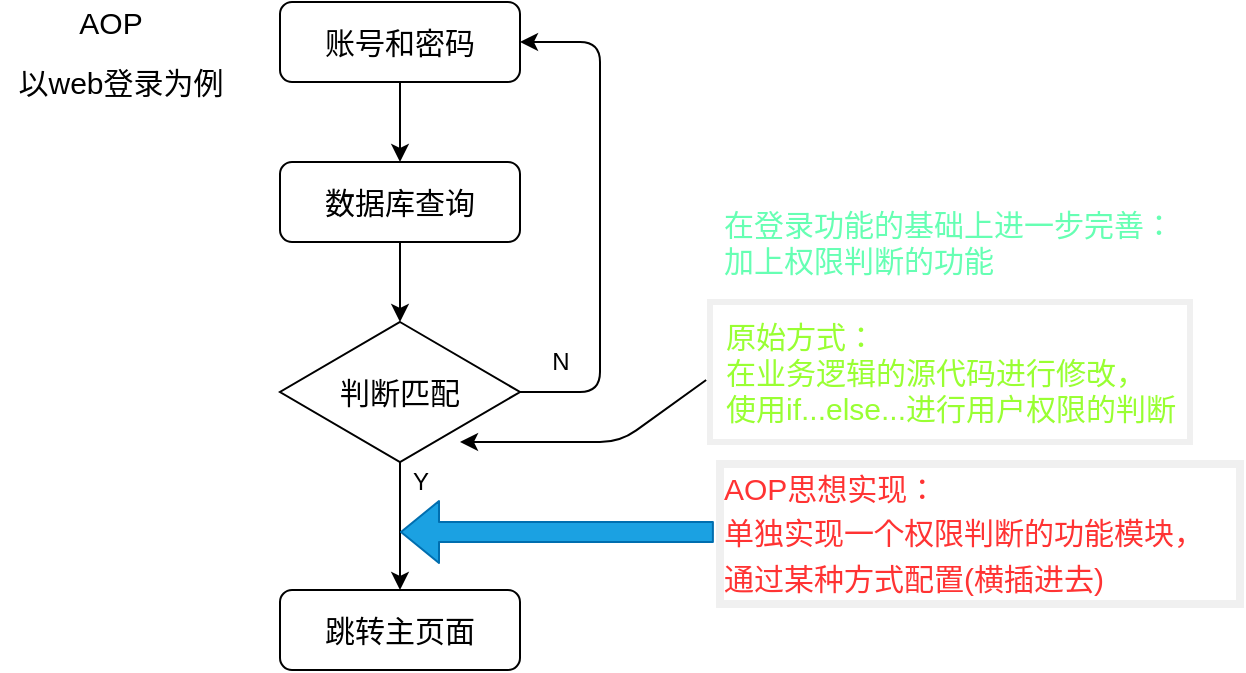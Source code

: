 <mxfile>
    <diagram id="MxwKrJ9UxYKWV8-siE7C" name="第 1 页">
        <mxGraphModel dx="788" dy="518" grid="1" gridSize="10" guides="1" tooltips="1" connect="1" arrows="1" fold="1" page="1" pageScale="1" pageWidth="827" pageHeight="1169" math="0" shadow="0">
            <root>
                <mxCell id="0"/>
                <mxCell id="1" parent="0"/>
                <mxCell id="2" value="&lt;font style=&quot;font-size: 15px&quot;&gt;AOP&lt;/font&gt;" style="text;html=1;align=center;verticalAlign=middle;resizable=0;points=[];autosize=1;strokeColor=none;" vertex="1" parent="1">
                    <mxGeometry x="70" y="40" width="50" height="20" as="geometry"/>
                </mxCell>
                <mxCell id="4" value="&lt;font style=&quot;font-size: 15px&quot;&gt;账号和密码&lt;/font&gt;" style="rounded=1;whiteSpace=wrap;html=1;" vertex="1" parent="1">
                    <mxGeometry x="180" y="40" width="120" height="40" as="geometry"/>
                </mxCell>
                <mxCell id="5" value="&lt;font style=&quot;font-size: 15px&quot;&gt;以web登录为例&lt;/font&gt;" style="text;html=1;align=center;verticalAlign=middle;resizable=0;points=[];autosize=1;strokeColor=none;" vertex="1" parent="1">
                    <mxGeometry x="40" y="70" width="120" height="20" as="geometry"/>
                </mxCell>
                <mxCell id="9" value="&lt;font style=&quot;font-size: 15px&quot;&gt;数据库查询&lt;/font&gt;" style="rounded=1;whiteSpace=wrap;html=1;" vertex="1" parent="1">
                    <mxGeometry x="180" y="120" width="120" height="40" as="geometry"/>
                </mxCell>
                <mxCell id="11" value="&lt;font style=&quot;font-size: 15px&quot;&gt;判断匹配&lt;/font&gt;" style="rhombus;whiteSpace=wrap;html=1;" vertex="1" parent="1">
                    <mxGeometry x="180" y="200" width="120" height="70" as="geometry"/>
                </mxCell>
                <mxCell id="12" value="&lt;font style=&quot;font-size: 15px&quot;&gt;跳转主页面&lt;/font&gt;" style="rounded=1;whiteSpace=wrap;html=1;" vertex="1" parent="1">
                    <mxGeometry x="180" y="334" width="120" height="40" as="geometry"/>
                </mxCell>
                <mxCell id="13" value="" style="endArrow=classic;html=1;entryX=0.5;entryY=0;entryDx=0;entryDy=0;exitX=0.5;exitY=1;exitDx=0;exitDy=0;" edge="1" parent="1" source="4" target="9">
                    <mxGeometry width="50" height="50" relative="1" as="geometry">
                        <mxPoint x="363.5" y="140" as="sourcePoint"/>
                        <mxPoint x="413.5" y="90" as="targetPoint"/>
                    </mxGeometry>
                </mxCell>
                <mxCell id="14" value="" style="endArrow=classic;html=1;entryX=0.5;entryY=0;entryDx=0;entryDy=0;exitX=0.5;exitY=1;exitDx=0;exitDy=0;" edge="1" parent="1" source="9" target="11">
                    <mxGeometry width="50" height="50" relative="1" as="geometry">
                        <mxPoint x="250" y="90" as="sourcePoint"/>
                        <mxPoint x="250" y="130" as="targetPoint"/>
                    </mxGeometry>
                </mxCell>
                <mxCell id="15" value="" style="endArrow=classic;html=1;entryX=0.5;entryY=0;entryDx=0;entryDy=0;" edge="1" parent="1" target="12">
                    <mxGeometry width="50" height="50" relative="1" as="geometry">
                        <mxPoint x="240" y="270" as="sourcePoint"/>
                        <mxPoint x="260" y="140" as="targetPoint"/>
                    </mxGeometry>
                </mxCell>
                <mxCell id="17" value="" style="endArrow=classic;html=1;exitX=1;exitY=0.5;exitDx=0;exitDy=0;entryX=1;entryY=0.5;entryDx=0;entryDy=0;" edge="1" parent="1" source="11" target="4">
                    <mxGeometry width="50" height="50" relative="1" as="geometry">
                        <mxPoint x="380" y="240" as="sourcePoint"/>
                        <mxPoint x="430" y="190" as="targetPoint"/>
                        <Array as="points">
                            <mxPoint x="340" y="235"/>
                            <mxPoint x="340" y="150"/>
                            <mxPoint x="340" y="60"/>
                        </Array>
                    </mxGeometry>
                </mxCell>
                <mxCell id="18" value="N" style="text;html=1;align=center;verticalAlign=middle;resizable=0;points=[];autosize=1;strokeColor=none;" vertex="1" parent="1">
                    <mxGeometry x="310" y="210" width="20" height="20" as="geometry"/>
                </mxCell>
                <mxCell id="19" value="Y" style="text;html=1;align=center;verticalAlign=middle;resizable=0;points=[];autosize=1;strokeColor=none;" vertex="1" parent="1">
                    <mxGeometry x="240" y="270" width="20" height="20" as="geometry"/>
                </mxCell>
                <mxCell id="20" value="&lt;font style=&quot;font-size: 15px&quot; color=&quot;#66ffb3&quot;&gt;在登录功能的基础上进一步完善：&lt;br&gt;加上权限判断的功能&lt;/font&gt;" style="text;html=1;align=left;verticalAlign=middle;resizable=0;points=[];autosize=1;strokeColor=none;" vertex="1" parent="1">
                    <mxGeometry x="400" y="140" width="240" height="40" as="geometry"/>
                </mxCell>
                <mxCell id="21" value="&lt;p style=&quot;line-height: 110%&quot;&gt;&lt;/p&gt;&lt;div style=&quot;text-align: left ; font-size: 15px&quot;&gt;&lt;span&gt;&lt;font style=&quot;font-size: 15px&quot; color=&quot;#99ff33&quot;&gt;原始方式：&lt;/font&gt;&lt;/span&gt;&lt;/div&gt;&lt;div style=&quot;text-align: left ; font-size: 15px&quot;&gt;&lt;span&gt;&lt;font style=&quot;font-size: 15px&quot; color=&quot;#99ff33&quot;&gt;在业务逻辑的源代码进行修改，&lt;/font&gt;&lt;/span&gt;&lt;/div&gt;&lt;div style=&quot;text-align: left ; font-size: 15px&quot;&gt;&lt;span&gt;&lt;font style=&quot;font-size: 15px&quot; color=&quot;#99ff33&quot;&gt;使用if...else...进行用户权限的判断&lt;/font&gt;&lt;/span&gt;&lt;/div&gt;&lt;p&gt;&lt;/p&gt;" style="text;html=1;align=center;verticalAlign=middle;resizable=0;points=[];autosize=1;strokeWidth=3;strokeColor=#f0f0f0;" vertex="1" parent="1">
                    <mxGeometry x="395" y="190" width="240" height="70" as="geometry"/>
                </mxCell>
                <mxCell id="22" value="&lt;font style=&quot;font-size: 15px ; line-height: 150%&quot; color=&quot;#ff3333&quot;&gt;AOP思想实现：&lt;br&gt;单独实现一个权限判断的功能模块，&lt;br&gt;通过某种方式配置(横插进去)&lt;br&gt;&lt;/font&gt;" style="text;html=1;align=left;verticalAlign=middle;resizable=0;points=[];autosize=1;strokeColor=#f0f0f0;strokeWidth=4;perimeterSpacing=14;" vertex="1" parent="1">
                    <mxGeometry x="400" y="271" width="260" height="70" as="geometry"/>
                </mxCell>
                <mxCell id="24" value="" style="shape=flexArrow;endArrow=classic;html=1;exitX=0.038;exitY=0.526;exitDx=0;exitDy=0;exitPerimeter=0;fillColor=#1ba1e2;strokeColor=#006EAF;" edge="1" parent="1">
                    <mxGeometry width="50" height="50" relative="1" as="geometry">
                        <mxPoint x="396.944" y="305.028" as="sourcePoint"/>
                        <mxPoint x="240" y="305" as="targetPoint"/>
                    </mxGeometry>
                </mxCell>
                <mxCell id="26" value="" style="endArrow=classic;html=1;exitX=-0.008;exitY=0.557;exitDx=0;exitDy=0;exitPerimeter=0;" edge="1" parent="1" source="21">
                    <mxGeometry width="50" height="50" relative="1" as="geometry">
                        <mxPoint x="380" y="260" as="sourcePoint"/>
                        <mxPoint x="270" y="260" as="targetPoint"/>
                        <Array as="points">
                            <mxPoint x="350" y="260"/>
                        </Array>
                    </mxGeometry>
                </mxCell>
            </root>
        </mxGraphModel>
    </diagram>
    <diagram id="rHNggGMH3Kh21SH_1HXq" name="第 2 页">
        <mxGraphModel dx="788" dy="518" grid="1" gridSize="10" guides="1" tooltips="1" connect="1" arrows="1" fold="1" page="1" pageScale="1" pageWidth="827" pageHeight="1169" math="0" shadow="0">
            <root>
                <mxCell id="pQehtu8LGlxPZs8t8zNd-0"/>
                <mxCell id="pQehtu8LGlxPZs8t8zNd-1" parent="pQehtu8LGlxPZs8t8zNd-0"/>
                <mxCell id="pQehtu8LGlxPZs8t8zNd-2" value="&lt;font style=&quot;font-size: 15px&quot;&gt;interface UseDao{&lt;br&gt;&amp;nbsp; &amp;nbsp; public void login();&lt;br&gt;}&lt;/font&gt;" style="rounded=0;whiteSpace=wrap;html=1;strokeColor=#f0f0f0;strokeWidth=1;align=left;" vertex="1" parent="pQehtu8LGlxPZs8t8zNd-1">
                    <mxGeometry x="80" y="69" width="150" height="66" as="geometry"/>
                </mxCell>
                <mxCell id="pQehtu8LGlxPZs8t8zNd-3" value="&lt;font style=&quot;font-size: 15px&quot;&gt;class UseDaoImpl implements UserDao{&lt;br&gt;&amp;nbsp; &amp;nbsp; public void login(){&lt;br&gt;&amp;nbsp; &amp;nbsp; &amp;nbsp; ......&lt;br&gt;&amp;nbsp; &amp;nbsp; }&lt;br&gt;}&lt;/font&gt;" style="rounded=0;whiteSpace=wrap;html=1;strokeColor=#f0f0f0;strokeWidth=1;align=left;" vertex="1" parent="pQehtu8LGlxPZs8t8zNd-1">
                    <mxGeometry x="15" y="190" width="280" height="100" as="geometry"/>
                </mxCell>
                <mxCell id="pQehtu8LGlxPZs8t8zNd-4" value="&lt;font style=&quot;font-size: 15px&quot;&gt;创建UserDao接口实现类代理对象&lt;br&gt;增强类的对象&lt;br&gt;代理对象&lt;span class=&quot;hljs-title&quot; style=&quot;margin: 0px ; padding: 0px ; color: rgb(163 , 21 , 21) ; line-height: 1.5 ; font-family: &amp;#34;courier new&amp;#34; , sans-serif ; font-size: 12px ; background-color: rgb(245 , 245 , 245)&quot;&gt;&lt;br&gt;&lt;/span&gt;class Proxy implements UserDao{&lt;br&gt;&amp;nbsp; &amp;nbsp; &amp;nbsp; @override&lt;br&gt;&amp;nbsp; &amp;nbsp; &amp;nbsp; public void login(){&lt;br&gt;&amp;nbsp; &amp;nbsp; &amp;nbsp; &amp;nbsp; &amp;nbsp;.....&lt;br&gt;&amp;nbsp; &amp;nbsp; &amp;nbsp; }&lt;br&gt;&amp;nbsp; &amp;nbsp;&amp;nbsp;&lt;br&gt;&amp;nbsp; &amp;nbsp; &amp;nbsp; public void authority(){&lt;br&gt;&amp;nbsp; &amp;nbsp; &amp;nbsp; &amp;nbsp; &amp;nbsp; ......&lt;br&gt;&amp;nbsp; &amp;nbsp; &amp;nbsp; }&lt;/font&gt;&lt;font&gt;&lt;br&gt;&lt;span style=&quot;font-size: 15px&quot;&gt;}&lt;/span&gt;&lt;br&gt;&lt;/font&gt;" style="rounded=0;whiteSpace=wrap;html=1;strokeColor=#f0f0f0;strokeWidth=1;align=left;" vertex="1" parent="pQehtu8LGlxPZs8t8zNd-1">
                    <mxGeometry x="400" y="20" width="270" height="230" as="geometry"/>
                </mxCell>
                <mxCell id="pQehtu8LGlxPZs8t8zNd-5" value="" style="endArrow=none;html=1;entryX=1;entryY=1;entryDx=0;entryDy=0;exitX=0;exitY=0.5;exitDx=0;exitDy=0;" edge="1" parent="pQehtu8LGlxPZs8t8zNd-1" source="pQehtu8LGlxPZs8t8zNd-4" target="pQehtu8LGlxPZs8t8zNd-2">
                    <mxGeometry width="50" height="50" relative="1" as="geometry">
                        <mxPoint x="380" y="210" as="sourcePoint"/>
                        <mxPoint x="430" y="160" as="targetPoint"/>
                    </mxGeometry>
                </mxCell>
            </root>
        </mxGraphModel>
    </diagram>
    <diagram id="VT9WzRgMU-8TAWlMRoAO" name="第 3 页">
        <mxGraphModel dx="788" dy="518" grid="1" gridSize="10" guides="1" tooltips="1" connect="1" arrows="1" fold="1" page="1" pageScale="1" pageWidth="827" pageHeight="1169" math="0" shadow="0">
            <root>
                <mxCell id="iht0yi0Yv3TRVCbiTUpX-0"/>
                <mxCell id="iht0yi0Yv3TRVCbiTUpX-1" parent="iht0yi0Yv3TRVCbiTUpX-0"/>
                <mxCell id="859noLcL7HjbiSe2LwUK-0" value="&lt;font style=&quot;font-size: 15px&quot;&gt;class User{&lt;br&gt;&amp;nbsp; &amp;nbsp; public void add(){&lt;br&gt;&amp;nbsp; &amp;nbsp; &amp;nbsp; ......&lt;br&gt;&amp;nbsp; &amp;nbsp; }&lt;br&gt;}&lt;/font&gt;" style="rounded=0;whiteSpace=wrap;html=1;strokeColor=#f0f0f0;strokeWidth=1;align=left;" vertex="1" parent="iht0yi0Yv3TRVCbiTUpX-1">
                    <mxGeometry x="20" y="120" width="170" height="100" as="geometry"/>
                </mxCell>
                <mxCell id="859noLcL7HjbiSe2LwUK-1" value="&lt;font style=&quot;font-size: 15px&quot;&gt;class Student extends User{&lt;br&gt;&amp;nbsp; &amp;nbsp; public void add(){&lt;br&gt;&amp;nbsp; &amp;nbsp; &amp;nbsp; &amp;nbsp; &amp;nbsp;super.add();&lt;br&gt;&amp;nbsp; &amp;nbsp; &amp;nbsp; &amp;nbsp; &lt;font color=&quot;#99ff33&quot;&gt;&amp;nbsp;//增强逻辑代码&lt;/font&gt;&lt;br&gt;&amp;nbsp; &amp;nbsp; }&lt;br&gt;}&lt;/font&gt;" style="rounded=0;whiteSpace=wrap;html=1;strokeColor=#f0f0f0;strokeWidth=1;align=left;" vertex="1" parent="iht0yi0Yv3TRVCbiTUpX-1">
                    <mxGeometry x="280" y="40" width="250" height="110" as="geometry"/>
                </mxCell>
                <mxCell id="859noLcL7HjbiSe2LwUK-2" value="&lt;font style=&quot;font-size: 15px&quot;&gt;原始方式&lt;/font&gt;" style="text;html=1;align=center;verticalAlign=middle;resizable=0;points=[];autosize=1;strokeColor=none;" vertex="1" parent="iht0yi0Yv3TRVCbiTUpX-1">
                    <mxGeometry x="270" y="10" width="80" height="20" as="geometry"/>
                </mxCell>
                <mxCell id="859noLcL7HjbiSe2LwUK-3" value="&lt;div style=&quot;text-align: center&quot;&gt;&lt;span style=&quot;font-size: 15px&quot;&gt;&lt;font face=&quot;helvetica&quot;&gt;创建当前类子类的代理对象&lt;/font&gt;&lt;/span&gt;&lt;/div&gt;" style="text;whiteSpace=wrap;html=1;" vertex="1" parent="iht0yi0Yv3TRVCbiTUpX-1">
                    <mxGeometry x="280" y="198" width="260" height="30" as="geometry"/>
                </mxCell>
                <mxCell id="vjtp6X2vTVOjVe2IrRGf-0" value="&lt;font style=&quot;font-size: 15px&quot;&gt;代理对象&lt;/font&gt;" style="rounded=0;whiteSpace=wrap;html=1;strokeColor=#f0f0f0;strokeWidth=1;" vertex="1" parent="iht0yi0Yv3TRVCbiTUpX-1">
                    <mxGeometry x="280" y="230" width="110" height="40" as="geometry"/>
                </mxCell>
                <mxCell id="vjtp6X2vTVOjVe2IrRGf-1" value="" style="endArrow=classic;html=1;exitX=0;exitY=0.5;exitDx=0;exitDy=0;entryX=1;entryY=0.5;entryDx=0;entryDy=0;" edge="1" parent="iht0yi0Yv3TRVCbiTUpX-1" source="vjtp6X2vTVOjVe2IrRGf-0" target="859noLcL7HjbiSe2LwUK-0">
                    <mxGeometry width="50" height="50" relative="1" as="geometry">
                        <mxPoint x="380" y="270" as="sourcePoint"/>
                        <mxPoint x="430" y="220" as="targetPoint"/>
                    </mxGeometry>
                </mxCell>
            </root>
        </mxGraphModel>
    </diagram>
    <diagram id="eqC57guWwSWqzwwFaeNa" name="第 4 页">
        <mxGraphModel dx="1000" dy="518" grid="1" gridSize="10" guides="1" tooltips="1" connect="1" arrows="1" fold="1" page="1" pageScale="1" pageWidth="827" pageHeight="1169" math="0" shadow="0">
            <root>
                <mxCell id="Qu-EivkXQV3qwrYWNpOc-0"/>
                <mxCell id="Qu-EivkXQV3qwrYWNpOc-1" parent="Qu-EivkXQV3qwrYWNpOc-0"/>
                <mxCell id="Qu-EivkXQV3qwrYWNpOc-4" value="&lt;font style=&quot;font-size: 15px&quot;&gt;&lt;font color=&quot;#66ffb3&quot; style=&quot;font-size: 15px&quot;&gt;1、连接点&lt;/font&gt;&lt;br&gt;类里面可以被增强(增加功能的方法)，这些方法被称为【连接点】&lt;br&gt;在User类中add,delete,update,query都是【连接点】&lt;/font&gt;" style="text;html=1;align=left;verticalAlign=middle;resizable=0;points=[];autosize=1;strokeColor=none;" vertex="1" parent="Qu-EivkXQV3qwrYWNpOc-1">
                    <mxGeometry x="387" y="10" width="450" height="50" as="geometry"/>
                </mxCell>
                <mxCell id="Qu-EivkXQV3qwrYWNpOc-5" value="&lt;font style=&quot;font-size: 15px&quot;&gt;&lt;font color=&quot;#66ffb3&quot; style=&quot;font-size: 15px&quot;&gt;2、切入点&lt;/font&gt;&lt;br&gt;在实际编程中真正增强(增加功能的方法)，这些方法称为【切入点】&lt;br&gt;如过实际编程中，只增强了add方法，那么add方法就是【切入点】&lt;/font&gt;" style="text;html=1;align=left;verticalAlign=middle;resizable=0;points=[];autosize=1;strokeColor=none;" vertex="1" parent="Qu-EivkXQV3qwrYWNpOc-1">
                    <mxGeometry x="385" y="78" width="460" height="50" as="geometry"/>
                </mxCell>
                <mxCell id="Qu-EivkXQV3qwrYWNpOc-6" value="&lt;font style=&quot;font-size: 15px&quot;&gt;&lt;font color=&quot;#66ffb3&quot;&gt;3、通知(增强)&lt;/font&gt;&lt;br&gt;实际编写增加功能的代码片段，&lt;br&gt;在add方法中增加日志功能，那么在怎加的日志功能就是【通知】&lt;br&gt;&lt;font color=&quot;#80ff00&quot;&gt;分类：前置通知、后置通知、环绕通知、异常通知、最终通知&lt;/font&gt;&lt;br&gt;&lt;/font&gt;" style="text;html=1;align=left;verticalAlign=middle;resizable=0;points=[];autosize=1;strokeColor=none;" vertex="1" parent="Qu-EivkXQV3qwrYWNpOc-1">
                    <mxGeometry x="384" y="140" width="450" height="70" as="geometry"/>
                </mxCell>
                <mxCell id="Qu-EivkXQV3qwrYWNpOc-7" value="&lt;font style=&quot;font-size: 15px&quot;&gt;&lt;font color=&quot;#66ffb3&quot;&gt;4、切面（是一个动作）&lt;/font&gt;&lt;br&gt;把通知应用到切入点的过程&lt;br&gt;&lt;/font&gt;" style="text;html=1;align=left;verticalAlign=middle;resizable=0;points=[];autosize=1;strokeColor=none;" vertex="1" parent="Qu-EivkXQV3qwrYWNpOc-1">
                    <mxGeometry x="384" y="235" width="200" height="40" as="geometry"/>
                </mxCell>
                <mxCell id="WKyiIrFrO9hQHFK26-XF-15" value="" style="group" vertex="1" connectable="0" parent="Qu-EivkXQV3qwrYWNpOc-1">
                    <mxGeometry x="3" width="480" height="334" as="geometry"/>
                </mxCell>
                <mxCell id="WKyiIrFrO9hQHFK26-XF-0" value="&lt;font style=&quot;font-size: 15px&quot;&gt;账号和密码&lt;/font&gt;" style="rounded=1;whiteSpace=wrap;html=1;" vertex="1" parent="WKyiIrFrO9hQHFK26-XF-15">
                    <mxGeometry width="120" height="40" as="geometry"/>
                </mxCell>
                <mxCell id="WKyiIrFrO9hQHFK26-XF-1" value="&lt;font style=&quot;font-size: 15px&quot;&gt;数据库查询&lt;/font&gt;" style="rounded=1;whiteSpace=wrap;html=1;" vertex="1" parent="WKyiIrFrO9hQHFK26-XF-15">
                    <mxGeometry y="80" width="120" height="40" as="geometry"/>
                </mxCell>
                <mxCell id="WKyiIrFrO9hQHFK26-XF-2" value="&lt;font style=&quot;font-size: 15px&quot;&gt;判断匹配&lt;br&gt;登录&lt;br&gt;&lt;/font&gt;" style="rhombus;whiteSpace=wrap;html=1;" vertex="1" parent="WKyiIrFrO9hQHFK26-XF-15">
                    <mxGeometry y="160" width="120" height="70" as="geometry"/>
                </mxCell>
                <mxCell id="WKyiIrFrO9hQHFK26-XF-3" value="&lt;font style=&quot;font-size: 15px&quot;&gt;跳转主页面&lt;/font&gt;" style="rounded=1;whiteSpace=wrap;html=1;" vertex="1" parent="WKyiIrFrO9hQHFK26-XF-15">
                    <mxGeometry y="294" width="120" height="40" as="geometry"/>
                </mxCell>
                <mxCell id="WKyiIrFrO9hQHFK26-XF-4" value="" style="endArrow=classic;html=1;entryX=0.5;entryY=0;entryDx=0;entryDy=0;exitX=0.5;exitY=1;exitDx=0;exitDy=0;" edge="1" parent="WKyiIrFrO9hQHFK26-XF-15" source="WKyiIrFrO9hQHFK26-XF-0" target="WKyiIrFrO9hQHFK26-XF-1">
                    <mxGeometry width="50" height="50" relative="1" as="geometry">
                        <mxPoint x="183.5" y="100" as="sourcePoint"/>
                        <mxPoint x="233.5" y="50" as="targetPoint"/>
                    </mxGeometry>
                </mxCell>
                <mxCell id="WKyiIrFrO9hQHFK26-XF-5" value="" style="endArrow=classic;html=1;entryX=0.5;entryY=0;entryDx=0;entryDy=0;exitX=0.5;exitY=1;exitDx=0;exitDy=0;" edge="1" parent="WKyiIrFrO9hQHFK26-XF-15" source="WKyiIrFrO9hQHFK26-XF-1" target="WKyiIrFrO9hQHFK26-XF-2">
                    <mxGeometry width="50" height="50" relative="1" as="geometry">
                        <mxPoint x="70" y="50" as="sourcePoint"/>
                        <mxPoint x="70" y="90" as="targetPoint"/>
                    </mxGeometry>
                </mxCell>
                <mxCell id="WKyiIrFrO9hQHFK26-XF-6" value="" style="endArrow=classic;html=1;entryX=0.5;entryY=0;entryDx=0;entryDy=0;" edge="1" parent="WKyiIrFrO9hQHFK26-XF-15" target="WKyiIrFrO9hQHFK26-XF-3">
                    <mxGeometry width="50" height="50" relative="1" as="geometry">
                        <mxPoint x="60" y="230" as="sourcePoint"/>
                        <mxPoint x="80" y="100" as="targetPoint"/>
                    </mxGeometry>
                </mxCell>
                <mxCell id="WKyiIrFrO9hQHFK26-XF-7" value="" style="endArrow=classic;html=1;exitX=1;exitY=0.5;exitDx=0;exitDy=0;entryX=1;entryY=0.5;entryDx=0;entryDy=0;" edge="1" parent="WKyiIrFrO9hQHFK26-XF-15" source="WKyiIrFrO9hQHFK26-XF-2" target="WKyiIrFrO9hQHFK26-XF-0">
                    <mxGeometry width="50" height="50" relative="1" as="geometry">
                        <mxPoint x="200" y="200" as="sourcePoint"/>
                        <mxPoint x="250" y="150" as="targetPoint"/>
                        <Array as="points">
                            <mxPoint x="160" y="195"/>
                            <mxPoint x="160" y="110"/>
                            <mxPoint x="160" y="20"/>
                        </Array>
                    </mxGeometry>
                </mxCell>
                <mxCell id="WKyiIrFrO9hQHFK26-XF-8" value="N" style="text;html=1;align=center;verticalAlign=middle;resizable=0;points=[];autosize=1;strokeColor=none;" vertex="1" parent="WKyiIrFrO9hQHFK26-XF-15">
                    <mxGeometry x="130" y="170" width="20" height="20" as="geometry"/>
                </mxCell>
                <mxCell id="WKyiIrFrO9hQHFK26-XF-9" value="Y" style="text;html=1;align=center;verticalAlign=middle;resizable=0;points=[];autosize=1;strokeColor=none;" vertex="1" parent="WKyiIrFrO9hQHFK26-XF-15">
                    <mxGeometry x="60" y="230" width="20" height="20" as="geometry"/>
                </mxCell>
                <mxCell id="WKyiIrFrO9hQHFK26-XF-13" value="" style="shape=flexArrow;endArrow=classic;html=1;fillColor=#1ba1e2;strokeColor=#006EAF;" edge="1" parent="WKyiIrFrO9hQHFK26-XF-15">
                    <mxGeometry width="50" height="50" relative="1" as="geometry">
                        <mxPoint x="300" y="310" as="sourcePoint"/>
                        <mxPoint x="60" y="265" as="targetPoint"/>
                        <Array as="points">
                            <mxPoint x="300" y="265"/>
                        </Array>
                    </mxGeometry>
                </mxCell>
                <mxCell id="WKyiIrFrO9hQHFK26-XF-12" value="&lt;font style=&quot;font-size: 15px ; line-height: 150%&quot; color=&quot;#ff3333&quot;&gt;AOP思想实现：&lt;br&gt;单独实现一个权限判断的功能模块，&lt;br&gt;通过某种方式配置(横插进去)&lt;br&gt;&lt;/font&gt;" style="text;html=1;align=left;verticalAlign=middle;resizable=0;points=[];autosize=1;strokeColor=#f0f0f0;strokeWidth=4;perimeterSpacing=14;" vertex="1" parent="Qu-EivkXQV3qwrYWNpOc-1">
                    <mxGeometry x="177" y="310" width="260" height="70" as="geometry"/>
                </mxCell>
                <mxCell id="WKyiIrFrO9hQHFK26-XF-16" value="" style="endArrow=classic;html=1;exitX=-0.007;exitY=0.52;exitDx=0;exitDy=0;exitPerimeter=0;fillColor=#e51400;strokeColor=#B20000;strokeWidth=3;" edge="1" parent="Qu-EivkXQV3qwrYWNpOc-1" source="Qu-EivkXQV3qwrYWNpOc-4">
                    <mxGeometry width="50" height="50" relative="1" as="geometry">
                        <mxPoint x="263" y="220" as="sourcePoint"/>
                        <mxPoint x="93" y="170" as="targetPoint"/>
                        <Array as="points"/>
                    </mxGeometry>
                </mxCell>
                <mxCell id="WKyiIrFrO9hQHFK26-XF-17" value="" style="endArrow=classic;html=1;strokeWidth=3;exitX=0;exitY=0.42;exitDx=0;exitDy=0;exitPerimeter=0;fillColor=#e3c800;strokeColor=#B09500;" edge="1" parent="Qu-EivkXQV3qwrYWNpOc-1" source="Qu-EivkXQV3qwrYWNpOc-5">
                    <mxGeometry width="50" height="50" relative="1" as="geometry">
                        <mxPoint x="385.86" y="112" as="sourcePoint"/>
                        <mxPoint x="113" y="180" as="targetPoint"/>
                    </mxGeometry>
                </mxCell>
                <mxCell id="WKyiIrFrO9hQHFK26-XF-19" value="" style="endArrow=classic;html=1;strokeWidth=3;" edge="1" parent="Qu-EivkXQV3qwrYWNpOc-1">
                    <mxGeometry width="50" height="50" relative="1" as="geometry">
                        <mxPoint x="383" y="180" as="sourcePoint"/>
                        <mxPoint x="340" y="308" as="targetPoint"/>
                        <Array as="points">
                            <mxPoint x="340" y="180"/>
                        </Array>
                    </mxGeometry>
                </mxCell>
                <mxCell id="WKyiIrFrO9hQHFK26-XF-20" value="" style="endArrow=classic;html=1;strokeWidth=3;fillColor=#b1ddf0;strokeColor=#10739e;" edge="1" parent="Qu-EivkXQV3qwrYWNpOc-1" source="Qu-EivkXQV3qwrYWNpOc-7">
                    <mxGeometry width="50" height="50" relative="1" as="geometry">
                        <mxPoint x="203" y="250" as="sourcePoint"/>
                        <mxPoint x="213" y="255" as="targetPoint"/>
                        <Array as="points">
                            <mxPoint x="303" y="220"/>
                            <mxPoint x="213" y="236"/>
                        </Array>
                    </mxGeometry>
                </mxCell>
            </root>
        </mxGraphModel>
    </diagram>
</mxfile>